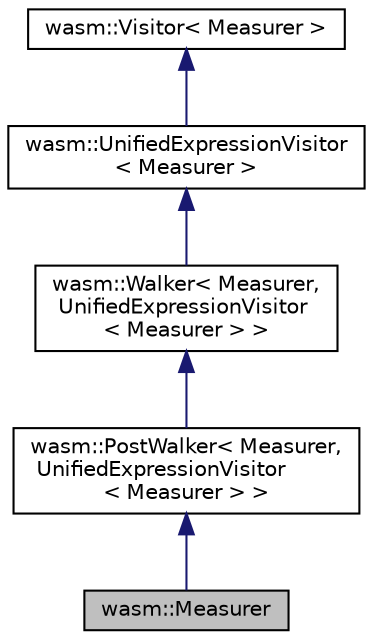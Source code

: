 digraph "wasm::Measurer"
{
  edge [fontname="Helvetica",fontsize="10",labelfontname="Helvetica",labelfontsize="10"];
  node [fontname="Helvetica",fontsize="10",shape=record];
  Node5 [label="wasm::Measurer",height=0.2,width=0.4,color="black", fillcolor="grey75", style="filled", fontcolor="black"];
  Node6 -> Node5 [dir="back",color="midnightblue",fontsize="10",style="solid"];
  Node6 [label="wasm::PostWalker\< Measurer,\l UnifiedExpressionVisitor\l\< Measurer \> \>",height=0.2,width=0.4,color="black", fillcolor="white", style="filled",URL="$structwasm_1_1_post_walker.html"];
  Node7 -> Node6 [dir="back",color="midnightblue",fontsize="10",style="solid"];
  Node7 [label="wasm::Walker\< Measurer,\l UnifiedExpressionVisitor\l\< Measurer \> \>",height=0.2,width=0.4,color="black", fillcolor="white", style="filled",URL="$structwasm_1_1_walker.html"];
  Node8 -> Node7 [dir="back",color="midnightblue",fontsize="10",style="solid"];
  Node8 [label="wasm::UnifiedExpressionVisitor\l\< Measurer \>",height=0.2,width=0.4,color="black", fillcolor="white", style="filled",URL="$structwasm_1_1_unified_expression_visitor.html"];
  Node9 -> Node8 [dir="back",color="midnightblue",fontsize="10",style="solid"];
  Node9 [label="wasm::Visitor\< Measurer \>",height=0.2,width=0.4,color="black", fillcolor="white", style="filled",URL="$structwasm_1_1_visitor.html"];
}
